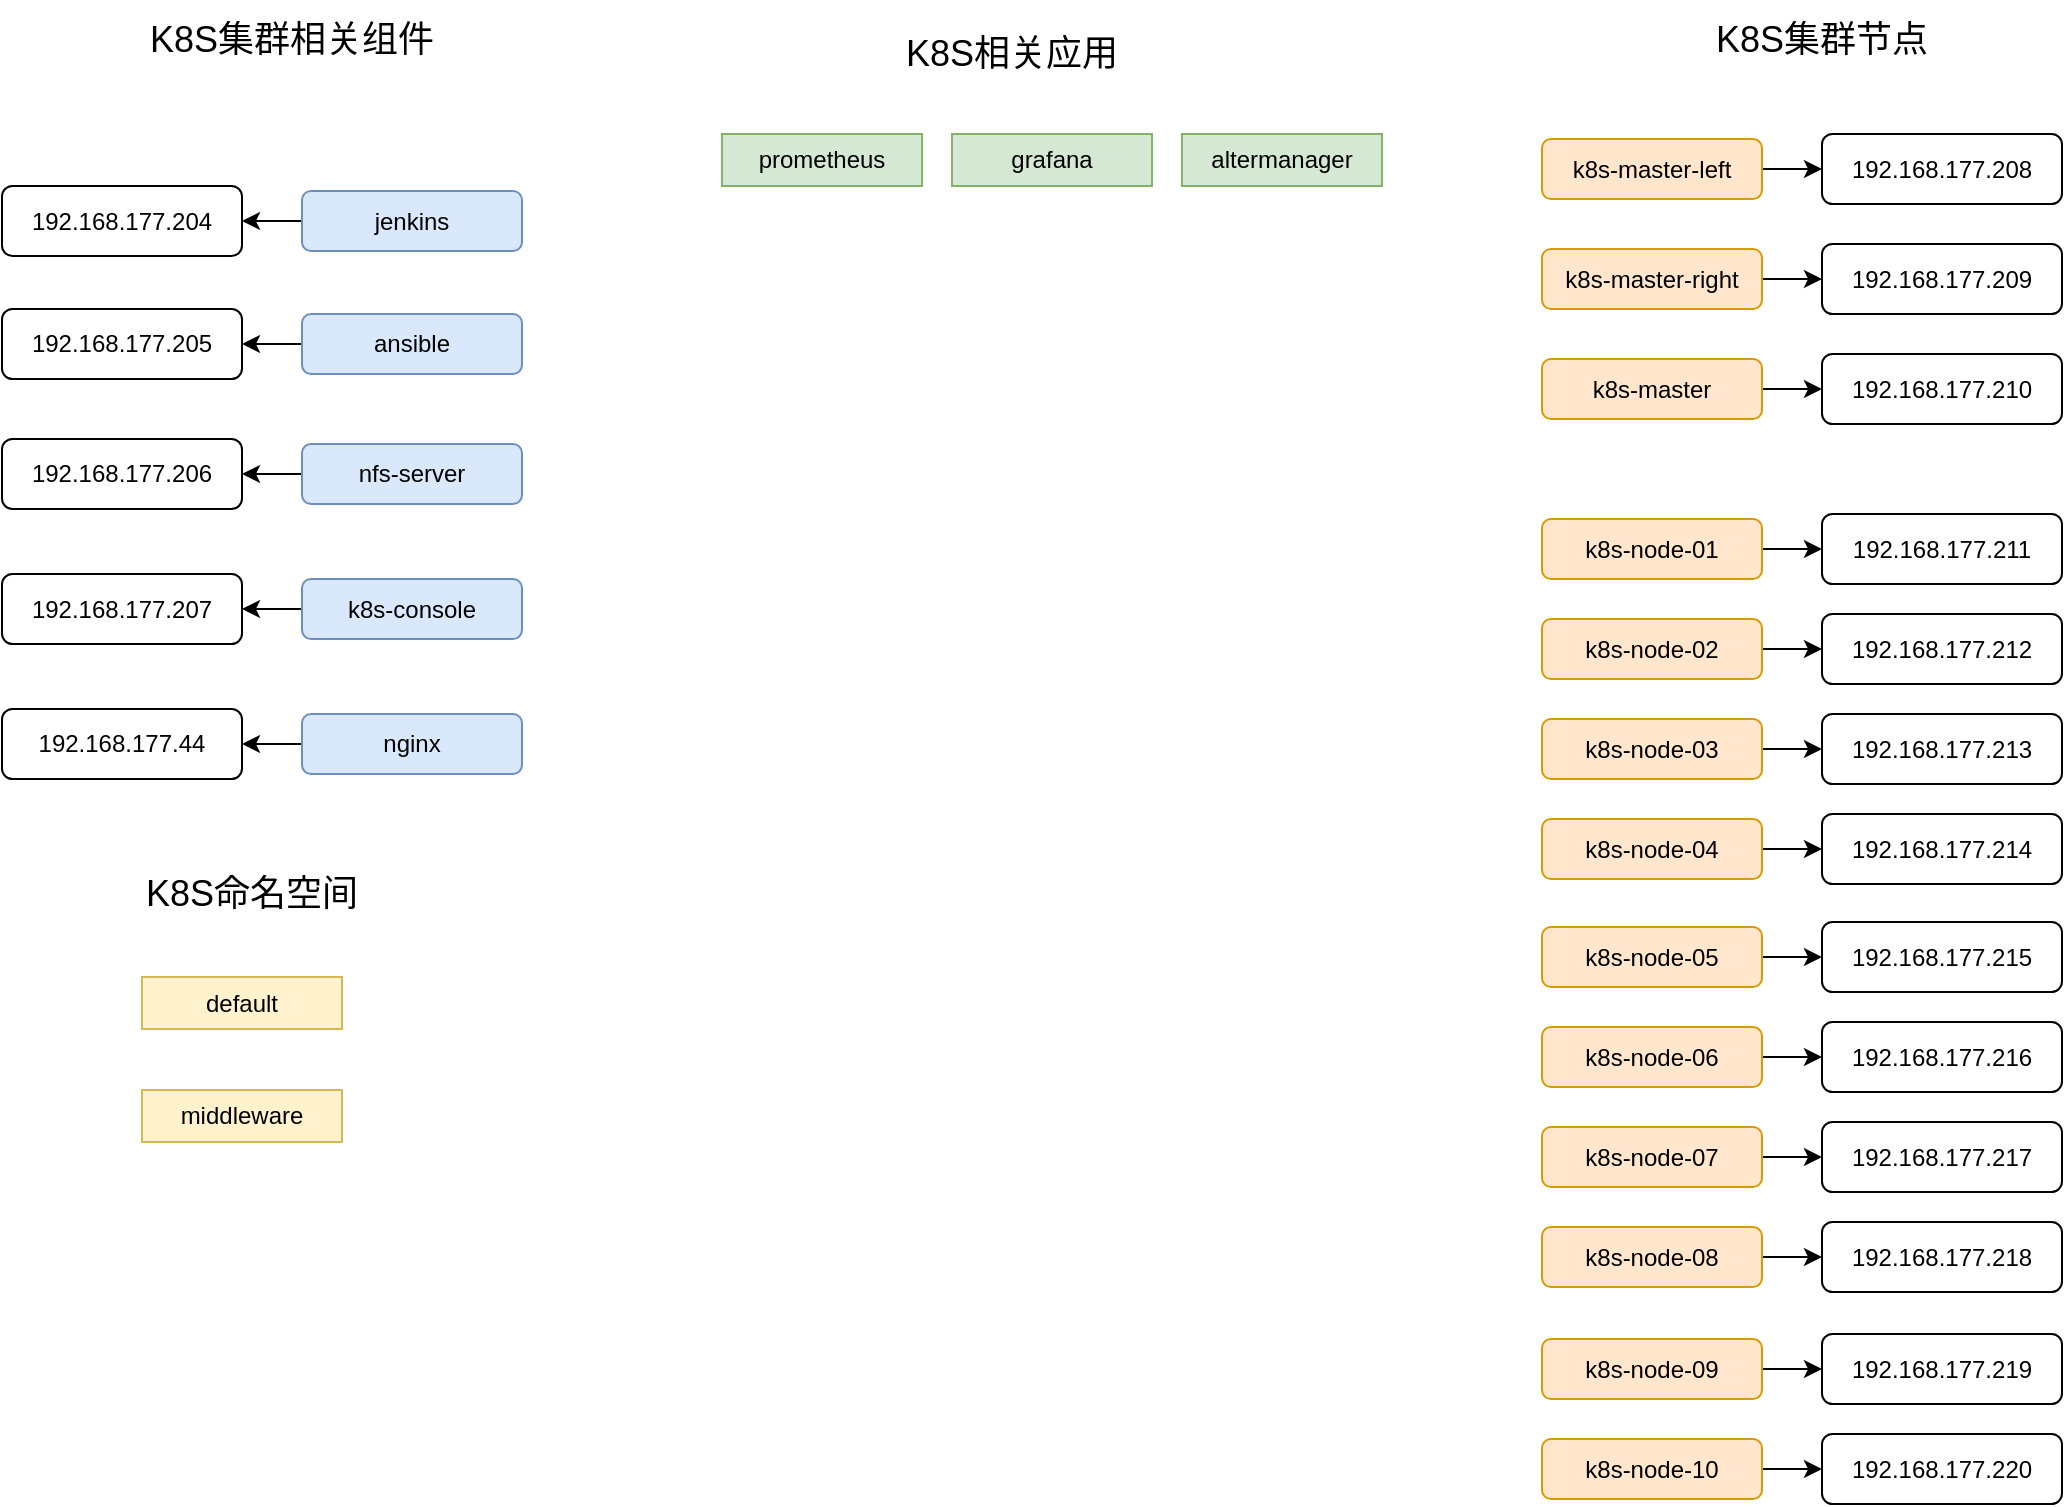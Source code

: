 <mxfile version="15.5.1" type="github">
  <diagram id="Ugncc8Sic4x95gNGHgsQ" name="Page-1">
    <mxGraphModel dx="1422" dy="772" grid="1" gridSize="10" guides="1" tooltips="1" connect="1" arrows="1" fold="1" page="1" pageScale="1" pageWidth="1169" pageHeight="827" math="0" shadow="0">
      <root>
        <mxCell id="0" />
        <mxCell id="1" parent="0" />
        <mxCell id="3A6PvHI4QzS-B_NsJ7uJ-6" value="" style="edgeStyle=orthogonalEdgeStyle;rounded=0;orthogonalLoop=1;jettySize=auto;html=1;" parent="1" source="3A6PvHI4QzS-B_NsJ7uJ-4" target="3A6PvHI4QzS-B_NsJ7uJ-5" edge="1">
          <mxGeometry relative="1" as="geometry" />
        </mxCell>
        <mxCell id="3A6PvHI4QzS-B_NsJ7uJ-4" value="k8s-master-right" style="rounded=1;whiteSpace=wrap;html=1;fillColor=#ffe6cc;strokeColor=#d79b00;" parent="1" vertex="1">
          <mxGeometry x="780" y="147.5" width="110" height="30" as="geometry" />
        </mxCell>
        <mxCell id="3A6PvHI4QzS-B_NsJ7uJ-5" value="192.168.177.209" style="rounded=1;whiteSpace=wrap;html=1;" parent="1" vertex="1">
          <mxGeometry x="920" y="145" width="120" height="35" as="geometry" />
        </mxCell>
        <mxCell id="3A6PvHI4QzS-B_NsJ7uJ-12" value="" style="edgeStyle=orthogonalEdgeStyle;rounded=0;orthogonalLoop=1;jettySize=auto;html=1;" parent="1" source="3A6PvHI4QzS-B_NsJ7uJ-14" target="3A6PvHI4QzS-B_NsJ7uJ-13" edge="1">
          <mxGeometry relative="1" as="geometry" />
        </mxCell>
        <mxCell id="3A6PvHI4QzS-B_NsJ7uJ-13" value="192.168.177.208" style="rounded=1;whiteSpace=wrap;html=1;" parent="1" vertex="1">
          <mxGeometry x="920" y="90" width="120" height="35" as="geometry" />
        </mxCell>
        <mxCell id="3A6PvHI4QzS-B_NsJ7uJ-14" value="k8s-master-left" style="rounded=1;whiteSpace=wrap;html=1;fillColor=#ffe6cc;strokeColor=#d79b00;" parent="1" vertex="1">
          <mxGeometry x="780" y="92.5" width="110" height="30" as="geometry" />
        </mxCell>
        <mxCell id="3A6PvHI4QzS-B_NsJ7uJ-15" value="" style="edgeStyle=orthogonalEdgeStyle;rounded=0;orthogonalLoop=1;jettySize=auto;html=1;" parent="1" source="3A6PvHI4QzS-B_NsJ7uJ-17" target="3A6PvHI4QzS-B_NsJ7uJ-16" edge="1">
          <mxGeometry relative="1" as="geometry" />
        </mxCell>
        <mxCell id="3A6PvHI4QzS-B_NsJ7uJ-16" value="192.168.177.211" style="rounded=1;whiteSpace=wrap;html=1;" parent="1" vertex="1">
          <mxGeometry x="920" y="280" width="120" height="35" as="geometry" />
        </mxCell>
        <mxCell id="3A6PvHI4QzS-B_NsJ7uJ-17" value="k8s-node-01" style="rounded=1;whiteSpace=wrap;html=1;fillColor=#ffe6cc;strokeColor=#d79b00;" parent="1" vertex="1">
          <mxGeometry x="780" y="282.5" width="110" height="30" as="geometry" />
        </mxCell>
        <mxCell id="3A6PvHI4QzS-B_NsJ7uJ-18" value="" style="edgeStyle=orthogonalEdgeStyle;rounded=0;orthogonalLoop=1;jettySize=auto;html=1;" parent="1" source="3A6PvHI4QzS-B_NsJ7uJ-20" target="3A6PvHI4QzS-B_NsJ7uJ-19" edge="1">
          <mxGeometry relative="1" as="geometry" />
        </mxCell>
        <mxCell id="3A6PvHI4QzS-B_NsJ7uJ-19" value="192.168.177.212" style="rounded=1;whiteSpace=wrap;html=1;" parent="1" vertex="1">
          <mxGeometry x="920" y="330" width="120" height="35" as="geometry" />
        </mxCell>
        <mxCell id="3A6PvHI4QzS-B_NsJ7uJ-20" value="k8s-node-02" style="rounded=1;whiteSpace=wrap;html=1;fillColor=#ffe6cc;strokeColor=#d79b00;" parent="1" vertex="1">
          <mxGeometry x="780" y="332.5" width="110" height="30" as="geometry" />
        </mxCell>
        <mxCell id="3A6PvHI4QzS-B_NsJ7uJ-21" value="" style="edgeStyle=orthogonalEdgeStyle;rounded=0;orthogonalLoop=1;jettySize=auto;html=1;" parent="1" source="3A6PvHI4QzS-B_NsJ7uJ-23" target="3A6PvHI4QzS-B_NsJ7uJ-22" edge="1">
          <mxGeometry relative="1" as="geometry" />
        </mxCell>
        <mxCell id="3A6PvHI4QzS-B_NsJ7uJ-22" value="192.168.177.213" style="rounded=1;whiteSpace=wrap;html=1;" parent="1" vertex="1">
          <mxGeometry x="920" y="380" width="120" height="35" as="geometry" />
        </mxCell>
        <mxCell id="3A6PvHI4QzS-B_NsJ7uJ-23" value="k8s-node-03" style="rounded=1;whiteSpace=wrap;html=1;fillColor=#ffe6cc;strokeColor=#d79b00;" parent="1" vertex="1">
          <mxGeometry x="780" y="382.5" width="110" height="30" as="geometry" />
        </mxCell>
        <mxCell id="3A6PvHI4QzS-B_NsJ7uJ-24" value="" style="edgeStyle=orthogonalEdgeStyle;rounded=0;orthogonalLoop=1;jettySize=auto;html=1;" parent="1" source="3A6PvHI4QzS-B_NsJ7uJ-26" target="3A6PvHI4QzS-B_NsJ7uJ-25" edge="1">
          <mxGeometry relative="1" as="geometry" />
        </mxCell>
        <mxCell id="3A6PvHI4QzS-B_NsJ7uJ-25" value="192.168.177.214" style="rounded=1;whiteSpace=wrap;html=1;" parent="1" vertex="1">
          <mxGeometry x="920" y="430" width="120" height="35" as="geometry" />
        </mxCell>
        <mxCell id="3A6PvHI4QzS-B_NsJ7uJ-26" value="k8s-node-04" style="rounded=1;whiteSpace=wrap;html=1;fillColor=#ffe6cc;strokeColor=#d79b00;" parent="1" vertex="1">
          <mxGeometry x="780" y="432.5" width="110" height="30" as="geometry" />
        </mxCell>
        <mxCell id="3A6PvHI4QzS-B_NsJ7uJ-27" value="" style="edgeStyle=orthogonalEdgeStyle;rounded=0;orthogonalLoop=1;jettySize=auto;html=1;" parent="1" source="3A6PvHI4QzS-B_NsJ7uJ-29" target="3A6PvHI4QzS-B_NsJ7uJ-28" edge="1">
          <mxGeometry relative="1" as="geometry" />
        </mxCell>
        <mxCell id="3A6PvHI4QzS-B_NsJ7uJ-28" value="192.168.177.215" style="rounded=1;whiteSpace=wrap;html=1;" parent="1" vertex="1">
          <mxGeometry x="920" y="484" width="120" height="35" as="geometry" />
        </mxCell>
        <mxCell id="3A6PvHI4QzS-B_NsJ7uJ-29" value="k8s-node-05" style="rounded=1;whiteSpace=wrap;html=1;fillColor=#ffe6cc;strokeColor=#d79b00;" parent="1" vertex="1">
          <mxGeometry x="780" y="486.5" width="110" height="30" as="geometry" />
        </mxCell>
        <mxCell id="3A6PvHI4QzS-B_NsJ7uJ-30" value="" style="edgeStyle=orthogonalEdgeStyle;rounded=0;orthogonalLoop=1;jettySize=auto;html=1;" parent="1" source="3A6PvHI4QzS-B_NsJ7uJ-32" target="3A6PvHI4QzS-B_NsJ7uJ-31" edge="1">
          <mxGeometry relative="1" as="geometry" />
        </mxCell>
        <mxCell id="3A6PvHI4QzS-B_NsJ7uJ-31" value="192.168.177.216" style="rounded=1;whiteSpace=wrap;html=1;" parent="1" vertex="1">
          <mxGeometry x="920" y="534" width="120" height="35" as="geometry" />
        </mxCell>
        <mxCell id="3A6PvHI4QzS-B_NsJ7uJ-32" value="k8s-node-06" style="rounded=1;whiteSpace=wrap;html=1;fillColor=#ffe6cc;strokeColor=#d79b00;" parent="1" vertex="1">
          <mxGeometry x="780" y="536.5" width="110" height="30" as="geometry" />
        </mxCell>
        <mxCell id="3A6PvHI4QzS-B_NsJ7uJ-33" value="" style="edgeStyle=orthogonalEdgeStyle;rounded=0;orthogonalLoop=1;jettySize=auto;html=1;" parent="1" source="3A6PvHI4QzS-B_NsJ7uJ-35" target="3A6PvHI4QzS-B_NsJ7uJ-34" edge="1">
          <mxGeometry relative="1" as="geometry" />
        </mxCell>
        <mxCell id="3A6PvHI4QzS-B_NsJ7uJ-34" value="192.168.177.217" style="rounded=1;whiteSpace=wrap;html=1;" parent="1" vertex="1">
          <mxGeometry x="920" y="584" width="120" height="35" as="geometry" />
        </mxCell>
        <mxCell id="3A6PvHI4QzS-B_NsJ7uJ-35" value="k8s-node-07" style="rounded=1;whiteSpace=wrap;html=1;fillColor=#ffe6cc;strokeColor=#d79b00;" parent="1" vertex="1">
          <mxGeometry x="780" y="586.5" width="110" height="30" as="geometry" />
        </mxCell>
        <mxCell id="3A6PvHI4QzS-B_NsJ7uJ-36" value="" style="edgeStyle=orthogonalEdgeStyle;rounded=0;orthogonalLoop=1;jettySize=auto;html=1;" parent="1" source="3A6PvHI4QzS-B_NsJ7uJ-38" target="3A6PvHI4QzS-B_NsJ7uJ-37" edge="1">
          <mxGeometry relative="1" as="geometry" />
        </mxCell>
        <mxCell id="3A6PvHI4QzS-B_NsJ7uJ-37" value="192.168.177.218" style="rounded=1;whiteSpace=wrap;html=1;" parent="1" vertex="1">
          <mxGeometry x="920" y="634" width="120" height="35" as="geometry" />
        </mxCell>
        <mxCell id="3A6PvHI4QzS-B_NsJ7uJ-38" value="k8s-node-08" style="rounded=1;whiteSpace=wrap;html=1;fillColor=#ffe6cc;strokeColor=#d79b00;" parent="1" vertex="1">
          <mxGeometry x="780" y="636.5" width="110" height="30" as="geometry" />
        </mxCell>
        <mxCell id="3A6PvHI4QzS-B_NsJ7uJ-39" value="" style="edgeStyle=orthogonalEdgeStyle;rounded=0;orthogonalLoop=1;jettySize=auto;html=1;" parent="1" source="3A6PvHI4QzS-B_NsJ7uJ-41" target="3A6PvHI4QzS-B_NsJ7uJ-40" edge="1">
          <mxGeometry relative="1" as="geometry" />
        </mxCell>
        <mxCell id="3A6PvHI4QzS-B_NsJ7uJ-40" value="192.168.177.219" style="rounded=1;whiteSpace=wrap;html=1;" parent="1" vertex="1">
          <mxGeometry x="920" y="690" width="120" height="35" as="geometry" />
        </mxCell>
        <mxCell id="3A6PvHI4QzS-B_NsJ7uJ-41" value="k8s-node-09" style="rounded=1;whiteSpace=wrap;html=1;fillColor=#ffe6cc;strokeColor=#d79b00;" parent="1" vertex="1">
          <mxGeometry x="780" y="692.5" width="110" height="30" as="geometry" />
        </mxCell>
        <mxCell id="3A6PvHI4QzS-B_NsJ7uJ-42" value="" style="edgeStyle=orthogonalEdgeStyle;rounded=0;orthogonalLoop=1;jettySize=auto;html=1;" parent="1" source="3A6PvHI4QzS-B_NsJ7uJ-44" target="3A6PvHI4QzS-B_NsJ7uJ-43" edge="1">
          <mxGeometry relative="1" as="geometry" />
        </mxCell>
        <mxCell id="3A6PvHI4QzS-B_NsJ7uJ-43" value="192.168.177.220" style="rounded=1;whiteSpace=wrap;html=1;" parent="1" vertex="1">
          <mxGeometry x="920" y="740" width="120" height="35" as="geometry" />
        </mxCell>
        <mxCell id="3A6PvHI4QzS-B_NsJ7uJ-44" value="k8s-node-10" style="rounded=1;whiteSpace=wrap;html=1;fillColor=#ffe6cc;strokeColor=#d79b00;" parent="1" vertex="1">
          <mxGeometry x="780" y="742.5" width="110" height="30" as="geometry" />
        </mxCell>
        <mxCell id="3A6PvHI4QzS-B_NsJ7uJ-46" value="" style="edgeStyle=orthogonalEdgeStyle;rounded=0;orthogonalLoop=1;jettySize=auto;html=1;" parent="1" source="3A6PvHI4QzS-B_NsJ7uJ-47" target="3A6PvHI4QzS-B_NsJ7uJ-48" edge="1">
          <mxGeometry relative="1" as="geometry" />
        </mxCell>
        <mxCell id="3A6PvHI4QzS-B_NsJ7uJ-47" value="k8s-master" style="rounded=1;whiteSpace=wrap;html=1;fillColor=#ffe6cc;strokeColor=#d79b00;" parent="1" vertex="1">
          <mxGeometry x="780" y="202.5" width="110" height="30" as="geometry" />
        </mxCell>
        <mxCell id="3A6PvHI4QzS-B_NsJ7uJ-48" value="192.168.177.210" style="rounded=1;whiteSpace=wrap;html=1;" parent="1" vertex="1">
          <mxGeometry x="920" y="200" width="120" height="35" as="geometry" />
        </mxCell>
        <mxCell id="3A6PvHI4QzS-B_NsJ7uJ-90" value="&lt;font style=&quot;font-size: 18px&quot;&gt;K8S集群节点&lt;/font&gt;" style="text;html=1;strokeColor=none;fillColor=none;align=center;verticalAlign=middle;whiteSpace=wrap;rounded=0;" parent="1" vertex="1">
          <mxGeometry x="850" y="23" width="140" height="40" as="geometry" />
        </mxCell>
        <mxCell id="3A6PvHI4QzS-B_NsJ7uJ-91" value="" style="edgeStyle=orthogonalEdgeStyle;rounded=0;orthogonalLoop=1;jettySize=auto;html=1;" parent="1" source="3A6PvHI4QzS-B_NsJ7uJ-93" target="3A6PvHI4QzS-B_NsJ7uJ-92" edge="1">
          <mxGeometry relative="1" as="geometry" />
        </mxCell>
        <mxCell id="3A6PvHI4QzS-B_NsJ7uJ-92" value="192.168.177.205" style="rounded=1;whiteSpace=wrap;html=1;" parent="1" vertex="1">
          <mxGeometry x="10" y="177.5" width="120" height="35" as="geometry" />
        </mxCell>
        <mxCell id="3A6PvHI4QzS-B_NsJ7uJ-93" value="ansible" style="rounded=1;whiteSpace=wrap;html=1;fillColor=#dae8fc;strokeColor=#6c8ebf;" parent="1" vertex="1">
          <mxGeometry x="160" y="180" width="110" height="30" as="geometry" />
        </mxCell>
        <mxCell id="3A6PvHI4QzS-B_NsJ7uJ-94" value="" style="edgeStyle=orthogonalEdgeStyle;rounded=0;orthogonalLoop=1;jettySize=auto;html=1;" parent="1" source="3A6PvHI4QzS-B_NsJ7uJ-96" target="3A6PvHI4QzS-B_NsJ7uJ-95" edge="1">
          <mxGeometry relative="1" as="geometry" />
        </mxCell>
        <mxCell id="3A6PvHI4QzS-B_NsJ7uJ-95" value="192.168.177.206" style="rounded=1;whiteSpace=wrap;html=1;" parent="1" vertex="1">
          <mxGeometry x="10" y="242.5" width="120" height="35" as="geometry" />
        </mxCell>
        <mxCell id="3A6PvHI4QzS-B_NsJ7uJ-96" value="nfs-server" style="rounded=1;whiteSpace=wrap;html=1;fillColor=#dae8fc;strokeColor=#6c8ebf;" parent="1" vertex="1">
          <mxGeometry x="160" y="245" width="110" height="30" as="geometry" />
        </mxCell>
        <mxCell id="3A6PvHI4QzS-B_NsJ7uJ-97" value="" style="edgeStyle=orthogonalEdgeStyle;rounded=0;orthogonalLoop=1;jettySize=auto;html=1;" parent="1" source="3A6PvHI4QzS-B_NsJ7uJ-99" target="3A6PvHI4QzS-B_NsJ7uJ-98" edge="1">
          <mxGeometry relative="1" as="geometry" />
        </mxCell>
        <mxCell id="3A6PvHI4QzS-B_NsJ7uJ-98" value="192.168.177.207" style="rounded=1;whiteSpace=wrap;html=1;" parent="1" vertex="1">
          <mxGeometry x="10" y="310" width="120" height="35" as="geometry" />
        </mxCell>
        <mxCell id="3A6PvHI4QzS-B_NsJ7uJ-99" value="k8s-console" style="rounded=1;whiteSpace=wrap;html=1;fillColor=#dae8fc;strokeColor=#6c8ebf;" parent="1" vertex="1">
          <mxGeometry x="160" y="312.5" width="110" height="30" as="geometry" />
        </mxCell>
        <mxCell id="3A6PvHI4QzS-B_NsJ7uJ-100" value="" style="edgeStyle=orthogonalEdgeStyle;rounded=0;orthogonalLoop=1;jettySize=auto;html=1;" parent="1" source="3A6PvHI4QzS-B_NsJ7uJ-102" target="3A6PvHI4QzS-B_NsJ7uJ-101" edge="1">
          <mxGeometry relative="1" as="geometry" />
        </mxCell>
        <mxCell id="3A6PvHI4QzS-B_NsJ7uJ-101" value="192.168.177.44" style="rounded=1;whiteSpace=wrap;html=1;" parent="1" vertex="1">
          <mxGeometry x="10" y="377.5" width="120" height="35" as="geometry" />
        </mxCell>
        <mxCell id="3A6PvHI4QzS-B_NsJ7uJ-102" value="nginx" style="rounded=1;whiteSpace=wrap;html=1;fillColor=#dae8fc;strokeColor=#6c8ebf;" parent="1" vertex="1">
          <mxGeometry x="160" y="380" width="110" height="30" as="geometry" />
        </mxCell>
        <mxCell id="3A6PvHI4QzS-B_NsJ7uJ-103" value="&lt;font style=&quot;font-size: 18px&quot;&gt;K8S集群相关组件&lt;/font&gt;" style="text;html=1;strokeColor=none;fillColor=none;align=center;verticalAlign=middle;whiteSpace=wrap;rounded=0;" parent="1" vertex="1">
          <mxGeometry x="70" y="23" width="170" height="40" as="geometry" />
        </mxCell>
        <mxCell id="3A6PvHI4QzS-B_NsJ7uJ-105" value="&lt;font style=&quot;font-size: 18px&quot;&gt;K8S相关应用&lt;/font&gt;" style="text;html=1;strokeColor=none;fillColor=none;align=center;verticalAlign=middle;whiteSpace=wrap;rounded=0;" parent="1" vertex="1">
          <mxGeometry x="430" y="30" width="170" height="40" as="geometry" />
        </mxCell>
        <mxCell id="3A6PvHI4QzS-B_NsJ7uJ-106" value="&lt;font style=&quot;font-size: 18px&quot;&gt;K8S命名空间&lt;/font&gt;" style="text;html=1;strokeColor=none;fillColor=none;align=center;verticalAlign=middle;whiteSpace=wrap;rounded=0;" parent="1" vertex="1">
          <mxGeometry x="50" y="450" width="170" height="40" as="geometry" />
        </mxCell>
        <mxCell id="3A6PvHI4QzS-B_NsJ7uJ-107" value="default" style="rounded=0;whiteSpace=wrap;html=1;fillColor=#fff2cc;strokeColor=#d6b656;" parent="1" vertex="1">
          <mxGeometry x="80" y="511.5" width="100" height="26" as="geometry" />
        </mxCell>
        <mxCell id="3A6PvHI4QzS-B_NsJ7uJ-108" value="middleware" style="rounded=0;whiteSpace=wrap;html=1;fillColor=#fff2cc;strokeColor=#d6b656;" parent="1" vertex="1">
          <mxGeometry x="80" y="568" width="100" height="26" as="geometry" />
        </mxCell>
        <mxCell id="3A6PvHI4QzS-B_NsJ7uJ-110" value="prometheus" style="rounded=0;whiteSpace=wrap;html=1;fillColor=#d5e8d4;strokeColor=#82b366;" parent="1" vertex="1">
          <mxGeometry x="370" y="90" width="100" height="26" as="geometry" />
        </mxCell>
        <mxCell id="3A6PvHI4QzS-B_NsJ7uJ-111" value="grafana" style="rounded=0;whiteSpace=wrap;html=1;fillColor=#d5e8d4;strokeColor=#82b366;" parent="1" vertex="1">
          <mxGeometry x="485" y="90" width="100" height="26" as="geometry" />
        </mxCell>
        <mxCell id="3A6PvHI4QzS-B_NsJ7uJ-112" value="altermanager" style="rounded=0;whiteSpace=wrap;html=1;fillColor=#d5e8d4;strokeColor=#82b366;" parent="1" vertex="1">
          <mxGeometry x="600" y="90" width="100" height="26" as="geometry" />
        </mxCell>
        <mxCell id="Rrn0yUKcwESMAnz6NEqZ-1" value="" style="edgeStyle=orthogonalEdgeStyle;rounded=0;orthogonalLoop=1;jettySize=auto;html=1;" edge="1" source="Rrn0yUKcwESMAnz6NEqZ-3" target="Rrn0yUKcwESMAnz6NEqZ-2" parent="1">
          <mxGeometry relative="1" as="geometry" />
        </mxCell>
        <mxCell id="Rrn0yUKcwESMAnz6NEqZ-2" value="192.168.177.204" style="rounded=1;whiteSpace=wrap;html=1;" vertex="1" parent="1">
          <mxGeometry x="10" y="116" width="120" height="35" as="geometry" />
        </mxCell>
        <mxCell id="Rrn0yUKcwESMAnz6NEqZ-3" value="&lt;div&gt;jenkins&lt;/div&gt;" style="rounded=1;whiteSpace=wrap;html=1;fillColor=#dae8fc;strokeColor=#6c8ebf;" vertex="1" parent="1">
          <mxGeometry x="160" y="118.5" width="110" height="30" as="geometry" />
        </mxCell>
      </root>
    </mxGraphModel>
  </diagram>
</mxfile>
